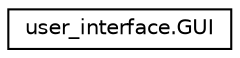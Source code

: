 digraph "Graphical Class Hierarchy"
{
  edge [fontname="Helvetica",fontsize="10",labelfontname="Helvetica",labelfontsize="10"];
  node [fontname="Helvetica",fontsize="10",shape=record];
  rankdir="LR";
  Node0 [label="user_interface.GUI",height=0.2,width=0.4,color="black", fillcolor="white", style="filled",URL="$classuser__interface_1_1GUI.html",tooltip="The GUI class forms the main frame of the User Interface. "];
}
